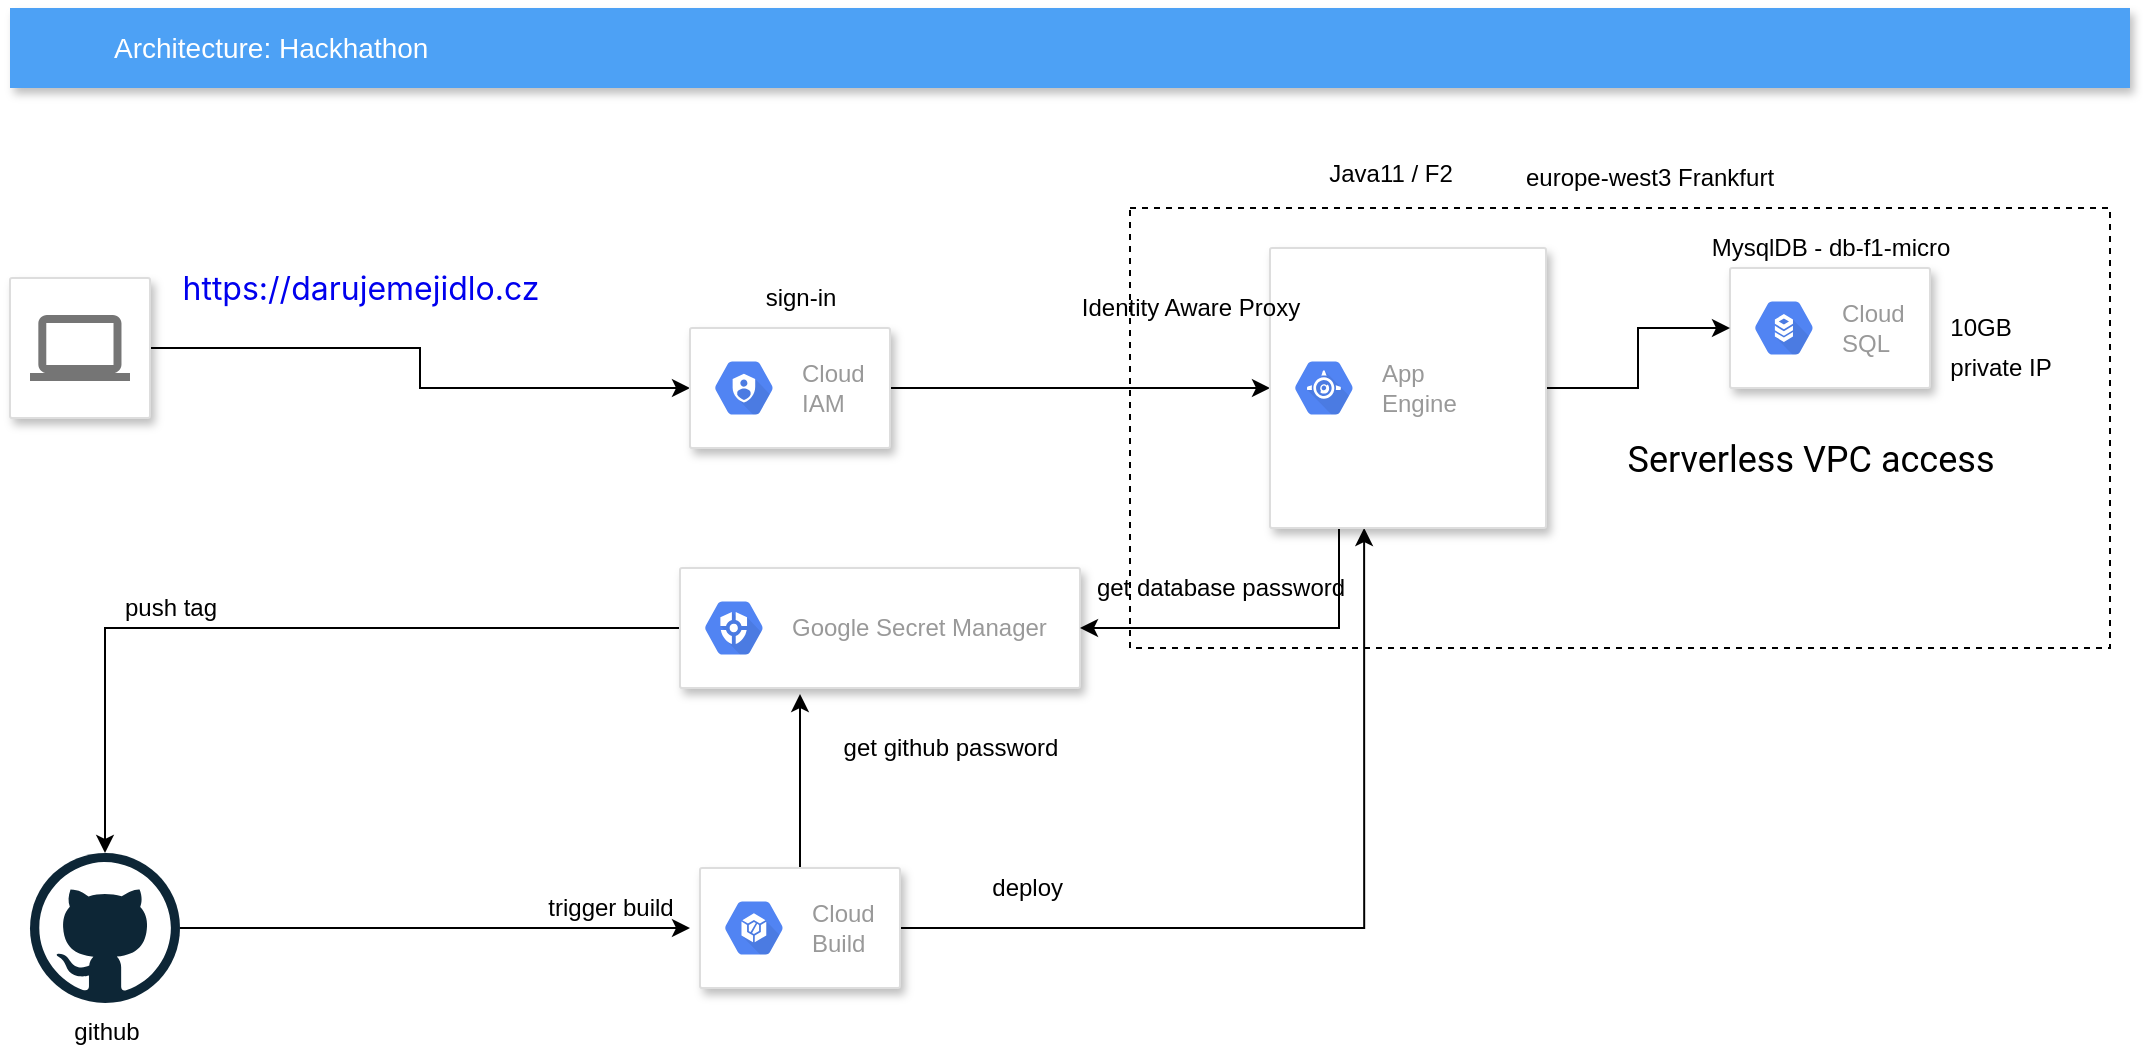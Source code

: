 <mxfile version="18.0.0" type="github"><diagram id="f106602c-feb2-e66a-4537-3a34d633f6aa" name="Page-1"><mxGraphModel dx="1422" dy="762" grid="1" gridSize="10" guides="1" tooltips="1" connect="1" arrows="1" fold="1" page="1" pageScale="1" pageWidth="1169" pageHeight="827" background="#ffffff" math="0" shadow="0"><root><mxCell id="0"/><mxCell id="1" parent="0"/><mxCell id="5Itg4eLvft31VcyqgWFJ-993" value="" style="rounded=0;whiteSpace=wrap;html=1;dashed=1;" parent="1" vertex="1"><mxGeometry x="660" y="200" width="490" height="220" as="geometry"/></mxCell><mxCell id="818" value="Architecture: Hackhathon" style="fillColor=#4DA1F5;strokeColor=none;shadow=1;gradientColor=none;fontSize=14;align=left;spacingLeft=50;fontColor=#ffffff;html=1;" parent="1" vertex="1"><mxGeometry x="100" y="100" width="1060" height="40" as="geometry"/></mxCell><mxCell id="SPJxlLECpX5JcZ-HkjWd-1064" style="edgeStyle=orthogonalEdgeStyle;rounded=0;orthogonalLoop=1;jettySize=auto;html=1;entryX=0;entryY=0.5;entryDx=0;entryDy=0;" parent="1" source="987" target="SPJxlLECpX5JcZ-HkjWd-1058" edge="1"><mxGeometry relative="1" as="geometry"/></mxCell><mxCell id="987" value="" style="strokeColor=#dddddd;fillColor=#ffffff;shadow=1;strokeWidth=1;rounded=1;absoluteArcSize=1;arcSize=2;labelPosition=center;verticalLabelPosition=middle;align=center;verticalAlign=bottom;spacingLeft=0;fontColor=#999999;fontSize=12;whiteSpace=wrap;spacingBottom=2;html=1;" parent="1" vertex="1"><mxGeometry x="100" y="235" width="70" height="70" as="geometry"/></mxCell><mxCell id="988" value="" style="dashed=0;connectable=0;html=1;fillColor=#757575;strokeColor=none;shape=mxgraph.gcp2.laptop;part=1;" parent="987" vertex="1"><mxGeometry x="0.5" width="50" height="33" relative="1" as="geometry"><mxPoint x="-25" y="18.5" as="offset"/></mxGeometry></mxCell><mxCell id="SPJxlLECpX5JcZ-HkjWd-1037" value="" style="strokeColor=#dddddd;shadow=1;strokeWidth=1;rounded=1;absoluteArcSize=1;arcSize=2;" parent="1" vertex="1"><mxGeometry x="960" y="230" width="100" height="60" as="geometry"/></mxCell><mxCell id="SPJxlLECpX5JcZ-HkjWd-1038" value="Cloud&#10;SQL" style="dashed=0;connectable=0;html=1;fillColor=#5184F3;strokeColor=none;shape=mxgraph.gcp2.hexIcon;prIcon=cloud_sql;part=1;labelPosition=right;verticalLabelPosition=middle;align=left;verticalAlign=middle;spacingLeft=5;fontColor=#999999;fontSize=12;" parent="SPJxlLECpX5JcZ-HkjWd-1037" vertex="1"><mxGeometry y="0.5" width="44" height="39" relative="1" as="geometry"><mxPoint x="5" y="-19.5" as="offset"/></mxGeometry></mxCell><mxCell id="SPJxlLECpX5JcZ-HkjWd-1052" style="edgeStyle=orthogonalEdgeStyle;rounded=0;orthogonalLoop=1;jettySize=auto;html=1;exitX=1;exitY=0.5;exitDx=0;exitDy=0;entryX=0.341;entryY=1;entryDx=0;entryDy=0;entryPerimeter=0;" parent="1" source="SPJxlLECpX5JcZ-HkjWd-1043" target="EJewP5QsWW_fbqRGyngx-990" edge="1"><mxGeometry relative="1" as="geometry"><mxPoint x="790" y="300" as="targetPoint"/></mxGeometry></mxCell><mxCell id="l3itrEJ3SxEkXiA3F_dx-989" style="edgeStyle=orthogonalEdgeStyle;rounded=0;orthogonalLoop=1;jettySize=auto;html=1;entryX=0.3;entryY=1.05;entryDx=0;entryDy=0;entryPerimeter=0;" parent="1" source="SPJxlLECpX5JcZ-HkjWd-1043" target="SPJxlLECpX5JcZ-HkjWd-1060" edge="1"><mxGeometry relative="1" as="geometry"/></mxCell><mxCell id="SPJxlLECpX5JcZ-HkjWd-1043" value="" style="strokeColor=#dddddd;shadow=1;strokeWidth=1;rounded=1;absoluteArcSize=1;arcSize=2;" parent="1" vertex="1"><mxGeometry x="445" y="530" width="100" height="60" as="geometry"/></mxCell><mxCell id="SPJxlLECpX5JcZ-HkjWd-1044" value="Cloud&#10;Build" style="dashed=0;connectable=0;html=1;fillColor=#5184F3;strokeColor=none;shape=mxgraph.gcp2.hexIcon;prIcon=container_builder;part=1;labelPosition=right;verticalLabelPosition=middle;align=left;verticalAlign=middle;spacingLeft=5;fontColor=#999999;fontSize=12;" parent="SPJxlLECpX5JcZ-HkjWd-1043" vertex="1"><mxGeometry y="0.5" width="44" height="39" relative="1" as="geometry"><mxPoint x="5" y="-19.5" as="offset"/></mxGeometry></mxCell><mxCell id="SPJxlLECpX5JcZ-HkjWd-1050" style="edgeStyle=orthogonalEdgeStyle;rounded=0;orthogonalLoop=1;jettySize=auto;html=1;" parent="1" source="SPJxlLECpX5JcZ-HkjWd-1049" edge="1"><mxGeometry relative="1" as="geometry"><mxPoint x="440" y="560" as="targetPoint"/></mxGeometry></mxCell><mxCell id="SPJxlLECpX5JcZ-HkjWd-1049" value="github" style="dashed=0;outlineConnect=0;html=1;align=center;labelPosition=center;verticalLabelPosition=bottom;verticalAlign=top;shape=mxgraph.weblogos.github" parent="1" vertex="1"><mxGeometry x="110" y="522.5" width="75" height="75" as="geometry"/></mxCell><mxCell id="SPJxlLECpX5JcZ-HkjWd-1051" value="trigger build" style="text;html=1;resizable=0;autosize=1;align=center;verticalAlign=middle;points=[];fillColor=none;strokeColor=none;rounded=0;" parent="1" vertex="1"><mxGeometry x="360" y="540" width="80" height="20" as="geometry"/></mxCell><mxCell id="SPJxlLECpX5JcZ-HkjWd-1054" value="deploy&amp;nbsp;" style="text;html=1;resizable=0;autosize=1;align=center;verticalAlign=middle;points=[];fillColor=none;strokeColor=none;rounded=0;" parent="1" vertex="1"><mxGeometry x="585" y="530" width="50" height="20" as="geometry"/></mxCell><mxCell id="SPJxlLECpX5JcZ-HkjWd-1057" value="&lt;a style=&quot;box-sizing: border-box; background-color: rgb(255, 255, 255); text-decoration-line: none; transition: color 80ms cubic-bezier(0.33, 1, 0.68, 1) 0s, background-color 0s ease 0s, box-shadow 0s ease 0s, border-color 0s ease 0s; font-family: -apple-system, BlinkMacSystemFont, &amp;quot;Segoe UI&amp;quot;, Helvetica, Arial, sans-serif, &amp;quot;Apple Color Emoji&amp;quot;, &amp;quot;Segoe UI Emoji&amp;quot;; font-size: 16px; text-align: start;&quot; rel=&quot;nofollow&quot; href=&quot;https://darujemejidlo.cz/&quot;&gt;https://darujemejidlo.cz&lt;/a&gt;" style="text;html=1;resizable=0;autosize=1;align=center;verticalAlign=middle;points=[];fillColor=none;strokeColor=none;rounded=0;" parent="1" vertex="1"><mxGeometry x="185" y="230" width="180" height="20" as="geometry"/></mxCell><mxCell id="SPJxlLECpX5JcZ-HkjWd-1065" style="edgeStyle=orthogonalEdgeStyle;rounded=0;orthogonalLoop=1;jettySize=auto;html=1;exitX=1;exitY=0.5;exitDx=0;exitDy=0;entryX=0;entryY=0.5;entryDx=0;entryDy=0;" parent="1" source="SPJxlLECpX5JcZ-HkjWd-1058" target="EJewP5QsWW_fbqRGyngx-990" edge="1"><mxGeometry relative="1" as="geometry"><mxPoint x="402.09" y="270.08" as="targetPoint"/></mxGeometry></mxCell><mxCell id="SPJxlLECpX5JcZ-HkjWd-1058" value="" style="strokeColor=#dddddd;shadow=1;strokeWidth=1;rounded=1;absoluteArcSize=1;arcSize=2;" parent="1" vertex="1"><mxGeometry x="440" y="260" width="100" height="60" as="geometry"/></mxCell><mxCell id="SPJxlLECpX5JcZ-HkjWd-1059" value="Cloud&#10;IAM" style="dashed=0;connectable=0;html=1;fillColor=#5184F3;strokeColor=none;shape=mxgraph.gcp2.hexIcon;prIcon=cloud_iam;part=1;labelPosition=right;verticalLabelPosition=middle;align=left;verticalAlign=middle;spacingLeft=5;fontColor=#999999;fontSize=12;" parent="SPJxlLECpX5JcZ-HkjWd-1058" vertex="1"><mxGeometry y="0.5" width="44" height="39" relative="1" as="geometry"><mxPoint x="5" y="-19.5" as="offset"/></mxGeometry></mxCell><mxCell id="l3itrEJ3SxEkXiA3F_dx-993" style="edgeStyle=orthogonalEdgeStyle;rounded=0;orthogonalLoop=1;jettySize=auto;html=1;exitX=0;exitY=0.5;exitDx=0;exitDy=0;" parent="1" source="SPJxlLECpX5JcZ-HkjWd-1060" target="SPJxlLECpX5JcZ-HkjWd-1049" edge="1"><mxGeometry relative="1" as="geometry"/></mxCell><mxCell id="SPJxlLECpX5JcZ-HkjWd-1060" value="" style="strokeColor=#dddddd;shadow=1;strokeWidth=1;rounded=1;absoluteArcSize=1;arcSize=2;" parent="1" vertex="1"><mxGeometry x="435" y="380" width="200" height="60" as="geometry"/></mxCell><mxCell id="SPJxlLECpX5JcZ-HkjWd-1061" value="Google Secret Manager" style="dashed=0;connectable=0;html=1;fillColor=#5184F3;strokeColor=none;shape=mxgraph.gcp2.hexIcon;prIcon=cloud_security_command_center;part=1;labelPosition=right;verticalLabelPosition=middle;align=left;verticalAlign=middle;spacingLeft=5;fontColor=#999999;fontSize=12;" parent="SPJxlLECpX5JcZ-HkjWd-1060" vertex="1"><mxGeometry y="0.5" width="44" height="39" relative="1" as="geometry"><mxPoint x="5" y="-19.5" as="offset"/></mxGeometry></mxCell><mxCell id="SPJxlLECpX5JcZ-HkjWd-1063" value="get database password" style="text;html=1;resizable=0;autosize=1;align=center;verticalAlign=middle;points=[];fillColor=none;strokeColor=none;rounded=0;" parent="1" vertex="1"><mxGeometry x="635" y="380" width="140" height="20" as="geometry"/></mxCell><mxCell id="SPJxlLECpX5JcZ-HkjWd-1066" value="sign-in" style="text;html=1;resizable=0;autosize=1;align=center;verticalAlign=middle;points=[];fillColor=none;strokeColor=none;rounded=0;" parent="1" vertex="1"><mxGeometry x="470" y="235" width="50" height="20" as="geometry"/></mxCell><mxCell id="SPJxlLECpX5JcZ-HkjWd-1067" value="MysqlDB - db-f1-micro" style="text;html=1;resizable=0;autosize=1;align=center;verticalAlign=middle;points=[];fillColor=none;strokeColor=none;rounded=0;" parent="1" vertex="1"><mxGeometry x="945" y="210" width="130" height="20" as="geometry"/></mxCell><mxCell id="SPJxlLECpX5JcZ-HkjWd-1068" value="10GB" style="text;html=1;resizable=0;autosize=1;align=center;verticalAlign=middle;points=[];fillColor=none;strokeColor=none;rounded=0;" parent="1" vertex="1"><mxGeometry x="1060" y="250" width="50" height="20" as="geometry"/></mxCell><mxCell id="5Itg4eLvft31VcyqgWFJ-990" value="&lt;h1 class=&quot;cfc-heading-tag cfc-text-title-3 cfc-heading-no-margins ng-star-inserted&quot; style=&quot;box-sizing: border-box ; border: 0px ; font-weight: 400 ; font-stretch: normal ; font-size: 18px ; line-height: 24px ; font-family: &amp;#34;roboto&amp;#34; ; outline: 0px ; padding: 0px ; vertical-align: baseline ; position: static ; margin: 0px ; bottom: auto ; max-width: none ; overflow-wrap: break-word ; background-color: rgb(255 , 255 , 255)&quot;&gt;&lt;span class=&quot;ng-star-inserted&quot; style=&quot;box-sizing: border-box ; border: 0px ; font-family: inherit ; font-style: inherit ; font-weight: inherit ; margin: 0px ; outline: 0px ; padding: 0px ; vertical-align: baseline&quot;&gt;Serverless VPC access&lt;/span&gt;&lt;/h1&gt;" style="text;html=1;resizable=0;autosize=1;align=center;verticalAlign=middle;points=[];fillColor=none;strokeColor=none;rounded=0;" parent="1" vertex="1"><mxGeometry x="910" y="310" width="180" height="30" as="geometry"/></mxCell><mxCell id="5Itg4eLvft31VcyqgWFJ-991" value="private IP" style="text;html=1;resizable=0;autosize=1;align=center;verticalAlign=middle;points=[];fillColor=none;strokeColor=none;rounded=0;" parent="1" vertex="1"><mxGeometry x="1060" y="270" width="70" height="20" as="geometry"/></mxCell><mxCell id="EJewP5QsWW_fbqRGyngx-992" style="edgeStyle=orthogonalEdgeStyle;rounded=0;orthogonalLoop=1;jettySize=auto;html=1;exitX=1;exitY=0.5;exitDx=0;exitDy=0;entryX=0;entryY=0.5;entryDx=0;entryDy=0;" parent="1" source="EJewP5QsWW_fbqRGyngx-990" target="SPJxlLECpX5JcZ-HkjWd-1037" edge="1"><mxGeometry relative="1" as="geometry"/></mxCell><mxCell id="l3itrEJ3SxEkXiA3F_dx-988" style="edgeStyle=orthogonalEdgeStyle;rounded=0;orthogonalLoop=1;jettySize=auto;html=1;exitX=0.25;exitY=1;exitDx=0;exitDy=0;entryX=1;entryY=0.5;entryDx=0;entryDy=0;" parent="1" source="EJewP5QsWW_fbqRGyngx-990" target="SPJxlLECpX5JcZ-HkjWd-1060" edge="1"><mxGeometry relative="1" as="geometry"/></mxCell><mxCell id="EJewP5QsWW_fbqRGyngx-990" value="" style="strokeColor=#dddddd;shadow=1;strokeWidth=1;rounded=1;absoluteArcSize=1;arcSize=2;" parent="1" vertex="1"><mxGeometry x="730" y="220" width="138" height="140" as="geometry"/></mxCell><mxCell id="EJewP5QsWW_fbqRGyngx-991" value="App&#10;Engine" style="dashed=0;connectable=0;html=1;fillColor=#5184F3;strokeColor=none;shape=mxgraph.gcp2.hexIcon;prIcon=app_engine;part=1;labelPosition=right;verticalLabelPosition=middle;align=left;verticalAlign=middle;spacingLeft=5;fontColor=#999999;fontSize=12;" parent="EJewP5QsWW_fbqRGyngx-990" vertex="1"><mxGeometry y="0.5" width="44" height="39" relative="1" as="geometry"><mxPoint x="5" y="-19.5" as="offset"/></mxGeometry></mxCell><mxCell id="T4ycrljMzfHrjzSj7qJn-988" value="Identity Aware Proxy" style="text;html=1;resizable=0;autosize=1;align=center;verticalAlign=middle;points=[];fillColor=none;strokeColor=none;rounded=0;" parent="1" vertex="1"><mxGeometry x="630" y="240" width="120" height="20" as="geometry"/></mxCell><mxCell id="l3itrEJ3SxEkXiA3F_dx-992" value="get github password" style="text;html=1;resizable=0;autosize=1;align=center;verticalAlign=middle;points=[];fillColor=none;strokeColor=none;rounded=0;" parent="1" vertex="1"><mxGeometry x="510" y="460" width="120" height="20" as="geometry"/></mxCell><mxCell id="l3itrEJ3SxEkXiA3F_dx-994" value="push tag" style="text;html=1;resizable=0;autosize=1;align=center;verticalAlign=middle;points=[];fillColor=none;strokeColor=none;rounded=0;" parent="1" vertex="1"><mxGeometry x="150" y="390" width="60" height="20" as="geometry"/></mxCell><mxCell id="gDKdsuRZ1EJSuCM69G7f-988" value="europe-west3 Frankfurt" style="text;html=1;strokeColor=none;fillColor=none;align=center;verticalAlign=middle;whiteSpace=wrap;rounded=0;" parent="1" vertex="1"><mxGeometry x="840" y="170" width="160" height="30" as="geometry"/></mxCell><mxCell id="EJewP5QsWW_fbqRGyngx-993" value="Java11 / F2" style="text;html=1;resizable=0;autosize=1;align=center;verticalAlign=middle;points=[];fillColor=none;strokeColor=none;rounded=0;" parent="1" vertex="1"><mxGeometry x="750" y="173.333" width="80" height="20" as="geometry"/></mxCell></root></mxGraphModel></diagram></mxfile>